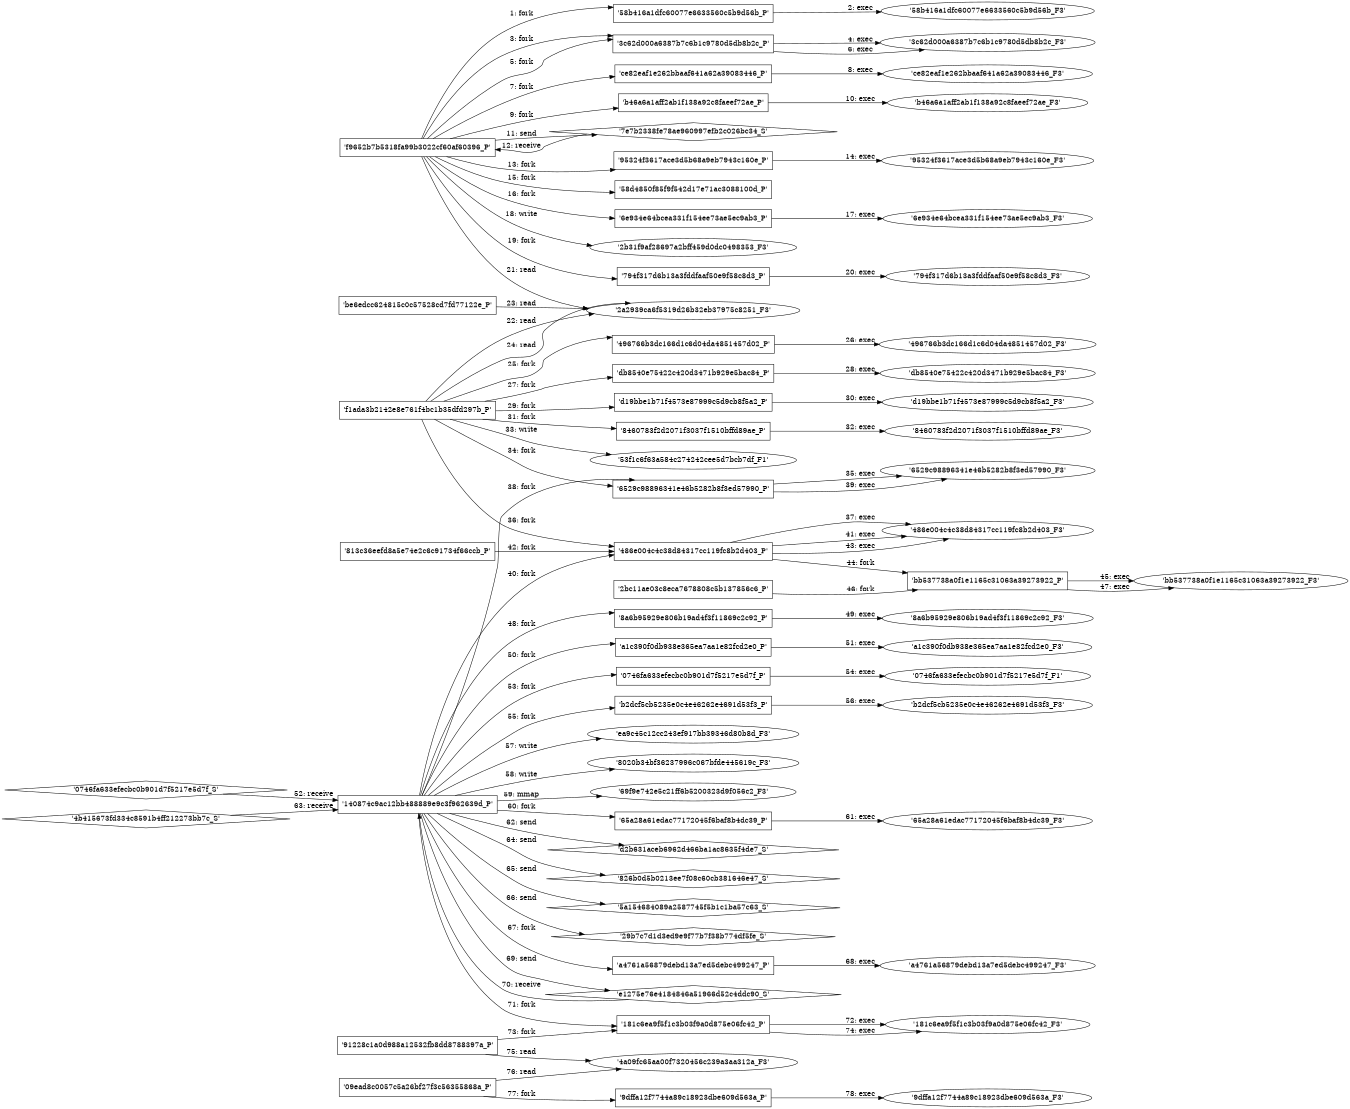 digraph "D:\Learning\Paper\apt\基于CTI的攻击预警\Dataset\攻击图\ASGfromALLCTI\Headache for Cyber Actors Inspires New Attack Techniques.dot" {
rankdir="LR"
size="9"
fixedsize="false"
splines="true"
nodesep=0.3
ranksep=0
fontsize=10
overlap="scalexy"
engine= "neato"
	"'f9652b7b5318fa99b3022cf60af60396_P'" [node_type=Process shape=box]
	"'58b416a1dfc60077e6633560c5b9d56b_P'" [node_type=Process shape=box]
	"'f9652b7b5318fa99b3022cf60af60396_P'" -> "'58b416a1dfc60077e6633560c5b9d56b_P'" [label="1: fork"]
	"'58b416a1dfc60077e6633560c5b9d56b_P'" [node_type=Process shape=box]
	"'58b416a1dfc60077e6633560c5b9d56b_F3'" [node_type=File shape=ellipse]
	"'58b416a1dfc60077e6633560c5b9d56b_P'" -> "'58b416a1dfc60077e6633560c5b9d56b_F3'" [label="2: exec"]
	"'f9652b7b5318fa99b3022cf60af60396_P'" [node_type=Process shape=box]
	"'3c62d000a6387b7c6b1c9780d5db8b2c_P'" [node_type=Process shape=box]
	"'f9652b7b5318fa99b3022cf60af60396_P'" -> "'3c62d000a6387b7c6b1c9780d5db8b2c_P'" [label="3: fork"]
	"'3c62d000a6387b7c6b1c9780d5db8b2c_P'" [node_type=Process shape=box]
	"'3c62d000a6387b7c6b1c9780d5db8b2c_F3'" [node_type=File shape=ellipse]
	"'3c62d000a6387b7c6b1c9780d5db8b2c_P'" -> "'3c62d000a6387b7c6b1c9780d5db8b2c_F3'" [label="4: exec"]
	"'f9652b7b5318fa99b3022cf60af60396_P'" [node_type=Process shape=box]
	"'3c62d000a6387b7c6b1c9780d5db8b2c_P'" [node_type=Process shape=box]
	"'f9652b7b5318fa99b3022cf60af60396_P'" -> "'3c62d000a6387b7c6b1c9780d5db8b2c_P'" [label="5: fork"]
	"'3c62d000a6387b7c6b1c9780d5db8b2c_P'" [node_type=Process shape=box]
	"'3c62d000a6387b7c6b1c9780d5db8b2c_F3'" [node_type=File shape=ellipse]
	"'3c62d000a6387b7c6b1c9780d5db8b2c_P'" -> "'3c62d000a6387b7c6b1c9780d5db8b2c_F3'" [label="6: exec"]
	"'f9652b7b5318fa99b3022cf60af60396_P'" [node_type=Process shape=box]
	"'ce82eaf1e262bbaaf641a62a39083446_P'" [node_type=Process shape=box]
	"'f9652b7b5318fa99b3022cf60af60396_P'" -> "'ce82eaf1e262bbaaf641a62a39083446_P'" [label="7: fork"]
	"'ce82eaf1e262bbaaf641a62a39083446_P'" [node_type=Process shape=box]
	"'ce82eaf1e262bbaaf641a62a39083446_F3'" [node_type=File shape=ellipse]
	"'ce82eaf1e262bbaaf641a62a39083446_P'" -> "'ce82eaf1e262bbaaf641a62a39083446_F3'" [label="8: exec"]
	"'f9652b7b5318fa99b3022cf60af60396_P'" [node_type=Process shape=box]
	"'b46a6a1aff2ab1f138a92c8faeef72ae_P'" [node_type=Process shape=box]
	"'f9652b7b5318fa99b3022cf60af60396_P'" -> "'b46a6a1aff2ab1f138a92c8faeef72ae_P'" [label="9: fork"]
	"'b46a6a1aff2ab1f138a92c8faeef72ae_P'" [node_type=Process shape=box]
	"'b46a6a1aff2ab1f138a92c8faeef72ae_F3'" [node_type=File shape=ellipse]
	"'b46a6a1aff2ab1f138a92c8faeef72ae_P'" -> "'b46a6a1aff2ab1f138a92c8faeef72ae_F3'" [label="10: exec"]
	"'7e7b2338fe78ae960997efb2c026bc34_S'" [node_type=Socket shape=diamond]
	"'f9652b7b5318fa99b3022cf60af60396_P'" [node_type=Process shape=box]
	"'f9652b7b5318fa99b3022cf60af60396_P'" -> "'7e7b2338fe78ae960997efb2c026bc34_S'" [label="11: send"]
	"'7e7b2338fe78ae960997efb2c026bc34_S'" -> "'f9652b7b5318fa99b3022cf60af60396_P'" [label="12: receive"]
	"'f9652b7b5318fa99b3022cf60af60396_P'" [node_type=Process shape=box]
	"'95324f3617ace3d5b68a9eb7943c160e_P'" [node_type=Process shape=box]
	"'f9652b7b5318fa99b3022cf60af60396_P'" -> "'95324f3617ace3d5b68a9eb7943c160e_P'" [label="13: fork"]
	"'95324f3617ace3d5b68a9eb7943c160e_P'" [node_type=Process shape=box]
	"'95324f3617ace3d5b68a9eb7943c160e_F3'" [node_type=File shape=ellipse]
	"'95324f3617ace3d5b68a9eb7943c160e_P'" -> "'95324f3617ace3d5b68a9eb7943c160e_F3'" [label="14: exec"]
	"'f9652b7b5318fa99b3022cf60af60396_P'" [node_type=Process shape=box]
	"'58d4850f85f9f542d17e71ac3088100d_P'" [node_type=Process shape=box]
	"'f9652b7b5318fa99b3022cf60af60396_P'" -> "'58d4850f85f9f542d17e71ac3088100d_P'" [label="15: fork"]
	"'f9652b7b5318fa99b3022cf60af60396_P'" [node_type=Process shape=box]
	"'6e934e64bcea331f154ee73ae5ec9ab3_P'" [node_type=Process shape=box]
	"'f9652b7b5318fa99b3022cf60af60396_P'" -> "'6e934e64bcea331f154ee73ae5ec9ab3_P'" [label="16: fork"]
	"'6e934e64bcea331f154ee73ae5ec9ab3_P'" [node_type=Process shape=box]
	"'6e934e64bcea331f154ee73ae5ec9ab3_F3'" [node_type=File shape=ellipse]
	"'6e934e64bcea331f154ee73ae5ec9ab3_P'" -> "'6e934e64bcea331f154ee73ae5ec9ab3_F3'" [label="17: exec"]
	"'2b31f9af28697a2bff459d0dc0498353_F3'" [node_type=file shape=ellipse]
	"'f9652b7b5318fa99b3022cf60af60396_P'" [node_type=Process shape=box]
	"'f9652b7b5318fa99b3022cf60af60396_P'" -> "'2b31f9af28697a2bff459d0dc0498353_F3'" [label="18: write"]
	"'f9652b7b5318fa99b3022cf60af60396_P'" [node_type=Process shape=box]
	"'794f317d6b13a3fddfaaf50e9f58c8d3_P'" [node_type=Process shape=box]
	"'f9652b7b5318fa99b3022cf60af60396_P'" -> "'794f317d6b13a3fddfaaf50e9f58c8d3_P'" [label="19: fork"]
	"'794f317d6b13a3fddfaaf50e9f58c8d3_P'" [node_type=Process shape=box]
	"'794f317d6b13a3fddfaaf50e9f58c8d3_F3'" [node_type=File shape=ellipse]
	"'794f317d6b13a3fddfaaf50e9f58c8d3_P'" -> "'794f317d6b13a3fddfaaf50e9f58c8d3_F3'" [label="20: exec"]
	"'2a2939ca6f5319d26b32eb37975c8251_F3'" [node_type=file shape=ellipse]
	"'f9652b7b5318fa99b3022cf60af60396_P'" [node_type=Process shape=box]
	"'f9652b7b5318fa99b3022cf60af60396_P'" -> "'2a2939ca6f5319d26b32eb37975c8251_F3'" [label="21: read"]
	"'2a2939ca6f5319d26b32eb37975c8251_F3'" [node_type=file shape=ellipse]
	"'f1ada3b2142e8e761f4bc1b35dfd297b_P'" [node_type=Process shape=box]
	"'f1ada3b2142e8e761f4bc1b35dfd297b_P'" -> "'2a2939ca6f5319d26b32eb37975c8251_F3'" [label="22: read"]
	"'2a2939ca6f5319d26b32eb37975c8251_F3'" [node_type=file shape=ellipse]
	"'be6edcc624815c0c57528cd7fd77122e_P'" [node_type=Process shape=box]
	"'be6edcc624815c0c57528cd7fd77122e_P'" -> "'2a2939ca6f5319d26b32eb37975c8251_F3'" [label="23: read"]
	"'2a2939ca6f5319d26b32eb37975c8251_F3'" [node_type=file shape=ellipse]
	"'f1ada3b2142e8e761f4bc1b35dfd297b_P'" [node_type=Process shape=box]
	"'f1ada3b2142e8e761f4bc1b35dfd297b_P'" -> "'2a2939ca6f5319d26b32eb37975c8251_F3'" [label="24: read"]
	"'f1ada3b2142e8e761f4bc1b35dfd297b_P'" [node_type=Process shape=box]
	"'496766b3dc166d1c6d04da4851457d02_P'" [node_type=Process shape=box]
	"'f1ada3b2142e8e761f4bc1b35dfd297b_P'" -> "'496766b3dc166d1c6d04da4851457d02_P'" [label="25: fork"]
	"'496766b3dc166d1c6d04da4851457d02_P'" [node_type=Process shape=box]
	"'496766b3dc166d1c6d04da4851457d02_F3'" [node_type=File shape=ellipse]
	"'496766b3dc166d1c6d04da4851457d02_P'" -> "'496766b3dc166d1c6d04da4851457d02_F3'" [label="26: exec"]
	"'f1ada3b2142e8e761f4bc1b35dfd297b_P'" [node_type=Process shape=box]
	"'db8540e75422c420d3471b929e5bac84_P'" [node_type=Process shape=box]
	"'f1ada3b2142e8e761f4bc1b35dfd297b_P'" -> "'db8540e75422c420d3471b929e5bac84_P'" [label="27: fork"]
	"'db8540e75422c420d3471b929e5bac84_P'" [node_type=Process shape=box]
	"'db8540e75422c420d3471b929e5bac84_F3'" [node_type=File shape=ellipse]
	"'db8540e75422c420d3471b929e5bac84_P'" -> "'db8540e75422c420d3471b929e5bac84_F3'" [label="28: exec"]
	"'f1ada3b2142e8e761f4bc1b35dfd297b_P'" [node_type=Process shape=box]
	"'d19bbe1b71f4573e87999c5d9cb8f5a2_P'" [node_type=Process shape=box]
	"'f1ada3b2142e8e761f4bc1b35dfd297b_P'" -> "'d19bbe1b71f4573e87999c5d9cb8f5a2_P'" [label="29: fork"]
	"'d19bbe1b71f4573e87999c5d9cb8f5a2_P'" [node_type=Process shape=box]
	"'d19bbe1b71f4573e87999c5d9cb8f5a2_F3'" [node_type=File shape=ellipse]
	"'d19bbe1b71f4573e87999c5d9cb8f5a2_P'" -> "'d19bbe1b71f4573e87999c5d9cb8f5a2_F3'" [label="30: exec"]
	"'f1ada3b2142e8e761f4bc1b35dfd297b_P'" [node_type=Process shape=box]
	"'8460783f2d2071f3037f1510bffd89ae_P'" [node_type=Process shape=box]
	"'f1ada3b2142e8e761f4bc1b35dfd297b_P'" -> "'8460783f2d2071f3037f1510bffd89ae_P'" [label="31: fork"]
	"'8460783f2d2071f3037f1510bffd89ae_P'" [node_type=Process shape=box]
	"'8460783f2d2071f3037f1510bffd89ae_F3'" [node_type=File shape=ellipse]
	"'8460783f2d2071f3037f1510bffd89ae_P'" -> "'8460783f2d2071f3037f1510bffd89ae_F3'" [label="32: exec"]
	"'53f1c6f63a584c274242cee5d7bcb7df_F1'" [node_type=file shape=ellipse]
	"'f1ada3b2142e8e761f4bc1b35dfd297b_P'" [node_type=Process shape=box]
	"'f1ada3b2142e8e761f4bc1b35dfd297b_P'" -> "'53f1c6f63a584c274242cee5d7bcb7df_F1'" [label="33: write"]
	"'f1ada3b2142e8e761f4bc1b35dfd297b_P'" [node_type=Process shape=box]
	"'6529c98896341e46b5282b8f3ed57990_P'" [node_type=Process shape=box]
	"'f1ada3b2142e8e761f4bc1b35dfd297b_P'" -> "'6529c98896341e46b5282b8f3ed57990_P'" [label="34: fork"]
	"'6529c98896341e46b5282b8f3ed57990_P'" [node_type=Process shape=box]
	"'6529c98896341e46b5282b8f3ed57990_F3'" [node_type=File shape=ellipse]
	"'6529c98896341e46b5282b8f3ed57990_P'" -> "'6529c98896341e46b5282b8f3ed57990_F3'" [label="35: exec"]
	"'f1ada3b2142e8e761f4bc1b35dfd297b_P'" [node_type=Process shape=box]
	"'486e004c4c38d84317cc119fc8b2d403_P'" [node_type=Process shape=box]
	"'f1ada3b2142e8e761f4bc1b35dfd297b_P'" -> "'486e004c4c38d84317cc119fc8b2d403_P'" [label="36: fork"]
	"'486e004c4c38d84317cc119fc8b2d403_P'" [node_type=Process shape=box]
	"'486e004c4c38d84317cc119fc8b2d403_F3'" [node_type=File shape=ellipse]
	"'486e004c4c38d84317cc119fc8b2d403_P'" -> "'486e004c4c38d84317cc119fc8b2d403_F3'" [label="37: exec"]
	"'140874c9ac12bb488889e9c3f962639d_P'" [node_type=Process shape=box]
	"'6529c98896341e46b5282b8f3ed57990_P'" [node_type=Process shape=box]
	"'140874c9ac12bb488889e9c3f962639d_P'" -> "'6529c98896341e46b5282b8f3ed57990_P'" [label="38: fork"]
	"'6529c98896341e46b5282b8f3ed57990_P'" [node_type=Process shape=box]
	"'6529c98896341e46b5282b8f3ed57990_F3'" [node_type=File shape=ellipse]
	"'6529c98896341e46b5282b8f3ed57990_P'" -> "'6529c98896341e46b5282b8f3ed57990_F3'" [label="39: exec"]
	"'140874c9ac12bb488889e9c3f962639d_P'" [node_type=Process shape=box]
	"'486e004c4c38d84317cc119fc8b2d403_P'" [node_type=Process shape=box]
	"'140874c9ac12bb488889e9c3f962639d_P'" -> "'486e004c4c38d84317cc119fc8b2d403_P'" [label="40: fork"]
	"'486e004c4c38d84317cc119fc8b2d403_P'" [node_type=Process shape=box]
	"'486e004c4c38d84317cc119fc8b2d403_F3'" [node_type=File shape=ellipse]
	"'486e004c4c38d84317cc119fc8b2d403_P'" -> "'486e004c4c38d84317cc119fc8b2d403_F3'" [label="41: exec"]
	"'813c36eefd8a5e74e2c6c91734f66ccb_P'" [node_type=Process shape=box]
	"'486e004c4c38d84317cc119fc8b2d403_P'" [node_type=Process shape=box]
	"'813c36eefd8a5e74e2c6c91734f66ccb_P'" -> "'486e004c4c38d84317cc119fc8b2d403_P'" [label="42: fork"]
	"'486e004c4c38d84317cc119fc8b2d403_P'" [node_type=Process shape=box]
	"'486e004c4c38d84317cc119fc8b2d403_F3'" [node_type=File shape=ellipse]
	"'486e004c4c38d84317cc119fc8b2d403_P'" -> "'486e004c4c38d84317cc119fc8b2d403_F3'" [label="43: exec"]
	"'486e004c4c38d84317cc119fc8b2d403_P'" [node_type=Process shape=box]
	"'bb537738a0f1e1165c31063a39273922_P'" [node_type=Process shape=box]
	"'486e004c4c38d84317cc119fc8b2d403_P'" -> "'bb537738a0f1e1165c31063a39273922_P'" [label="44: fork"]
	"'bb537738a0f1e1165c31063a39273922_P'" [node_type=Process shape=box]
	"'bb537738a0f1e1165c31063a39273922_F3'" [node_type=File shape=ellipse]
	"'bb537738a0f1e1165c31063a39273922_P'" -> "'bb537738a0f1e1165c31063a39273922_F3'" [label="45: exec"]
	"'2bc11ae03c8eca7678808c5b137856c6_P'" [node_type=Process shape=box]
	"'bb537738a0f1e1165c31063a39273922_P'" [node_type=Process shape=box]
	"'2bc11ae03c8eca7678808c5b137856c6_P'" -> "'bb537738a0f1e1165c31063a39273922_P'" [label="46: fork"]
	"'bb537738a0f1e1165c31063a39273922_P'" [node_type=Process shape=box]
	"'bb537738a0f1e1165c31063a39273922_F3'" [node_type=File shape=ellipse]
	"'bb537738a0f1e1165c31063a39273922_P'" -> "'bb537738a0f1e1165c31063a39273922_F3'" [label="47: exec"]
	"'140874c9ac12bb488889e9c3f962639d_P'" [node_type=Process shape=box]
	"'8a6b95929e806b19ad4f3f11869c2c92_P'" [node_type=Process shape=box]
	"'140874c9ac12bb488889e9c3f962639d_P'" -> "'8a6b95929e806b19ad4f3f11869c2c92_P'" [label="48: fork"]
	"'8a6b95929e806b19ad4f3f11869c2c92_P'" [node_type=Process shape=box]
	"'8a6b95929e806b19ad4f3f11869c2c92_F3'" [node_type=File shape=ellipse]
	"'8a6b95929e806b19ad4f3f11869c2c92_P'" -> "'8a6b95929e806b19ad4f3f11869c2c92_F3'" [label="49: exec"]
	"'140874c9ac12bb488889e9c3f962639d_P'" [node_type=Process shape=box]
	"'a1c390f0db938e365ea7aa1e82fcd2e0_P'" [node_type=Process shape=box]
	"'140874c9ac12bb488889e9c3f962639d_P'" -> "'a1c390f0db938e365ea7aa1e82fcd2e0_P'" [label="50: fork"]
	"'a1c390f0db938e365ea7aa1e82fcd2e0_P'" [node_type=Process shape=box]
	"'a1c390f0db938e365ea7aa1e82fcd2e0_F3'" [node_type=File shape=ellipse]
	"'a1c390f0db938e365ea7aa1e82fcd2e0_P'" -> "'a1c390f0db938e365ea7aa1e82fcd2e0_F3'" [label="51: exec"]
	"'140874c9ac12bb488889e9c3f962639d_P'" [node_type=Process shape=box]
	"'0746fa633efecbc0b901d7f5217e5d7f_S'" [node_type=Socket shape=diamond]
	"'0746fa633efecbc0b901d7f5217e5d7f_S'" -> "'140874c9ac12bb488889e9c3f962639d_P'" [label="52: receive"]
	"'140874c9ac12bb488889e9c3f962639d_P'" [node_type=Process shape=box]
	"'0746fa633efecbc0b901d7f5217e5d7f_P'" [node_type=Process shape=box]
	"'140874c9ac12bb488889e9c3f962639d_P'" -> "'0746fa633efecbc0b901d7f5217e5d7f_P'" [label="53: fork"]
	"'0746fa633efecbc0b901d7f5217e5d7f_P'" [node_type=Process shape=box]
	"'0746fa633efecbc0b901d7f5217e5d7f_F1'" [node_type=File shape=ellipse]
	"'0746fa633efecbc0b901d7f5217e5d7f_P'" -> "'0746fa633efecbc0b901d7f5217e5d7f_F1'" [label="54: exec"]
	"'140874c9ac12bb488889e9c3f962639d_P'" [node_type=Process shape=box]
	"'b2dcf5cb5235e0c4e46262e4691d53f3_P'" [node_type=Process shape=box]
	"'140874c9ac12bb488889e9c3f962639d_P'" -> "'b2dcf5cb5235e0c4e46262e4691d53f3_P'" [label="55: fork"]
	"'b2dcf5cb5235e0c4e46262e4691d53f3_P'" [node_type=Process shape=box]
	"'b2dcf5cb5235e0c4e46262e4691d53f3_F3'" [node_type=File shape=ellipse]
	"'b2dcf5cb5235e0c4e46262e4691d53f3_P'" -> "'b2dcf5cb5235e0c4e46262e4691d53f3_F3'" [label="56: exec"]
	"'ea9c45c12cc243ef917bb39346d80b8d_F3'" [node_type=file shape=ellipse]
	"'140874c9ac12bb488889e9c3f962639d_P'" [node_type=Process shape=box]
	"'140874c9ac12bb488889e9c3f962639d_P'" -> "'ea9c45c12cc243ef917bb39346d80b8d_F3'" [label="57: write"]
	"'8020b34bf36237996c067bfde445619c_F3'" [node_type=file shape=ellipse]
	"'140874c9ac12bb488889e9c3f962639d_P'" [node_type=Process shape=box]
	"'140874c9ac12bb488889e9c3f962639d_P'" -> "'8020b34bf36237996c067bfde445619c_F3'" [label="58: write"]
	"'69f9e742e5c21ff6b5200323d9f056c2_F3'" [node_type=file shape=ellipse]
	"'140874c9ac12bb488889e9c3f962639d_P'" [node_type=Process shape=box]
	"'140874c9ac12bb488889e9c3f962639d_P'" -> "'69f9e742e5c21ff6b5200323d9f056c2_F3'" [label="59: mmap"]
	"'140874c9ac12bb488889e9c3f962639d_P'" [node_type=Process shape=box]
	"'65a28a61edac77172045f6baf8b4dc39_P'" [node_type=Process shape=box]
	"'140874c9ac12bb488889e9c3f962639d_P'" -> "'65a28a61edac77172045f6baf8b4dc39_P'" [label="60: fork"]
	"'65a28a61edac77172045f6baf8b4dc39_P'" [node_type=Process shape=box]
	"'65a28a61edac77172045f6baf8b4dc39_F3'" [node_type=File shape=ellipse]
	"'65a28a61edac77172045f6baf8b4dc39_P'" -> "'65a28a61edac77172045f6baf8b4dc39_F3'" [label="61: exec"]
	"'d2b631aceb6962d466ba1ac8635f4de7_S'" [node_type=Socket shape=diamond]
	"'140874c9ac12bb488889e9c3f962639d_P'" [node_type=Process shape=box]
	"'140874c9ac12bb488889e9c3f962639d_P'" -> "'d2b631aceb6962d466ba1ac8635f4de7_S'" [label="62: send"]
	"'140874c9ac12bb488889e9c3f962639d_P'" [node_type=Process shape=box]
	"'4b415673fd334c8591b4ff212273bb7c_S'" [node_type=Socket shape=diamond]
	"'4b415673fd334c8591b4ff212273bb7c_S'" -> "'140874c9ac12bb488889e9c3f962639d_P'" [label="63: receive"]
	"'826b0d5b0213ee7f08c60cb381646e47_S'" [node_type=Socket shape=diamond]
	"'140874c9ac12bb488889e9c3f962639d_P'" [node_type=Process shape=box]
	"'140874c9ac12bb488889e9c3f962639d_P'" -> "'826b0d5b0213ee7f08c60cb381646e47_S'" [label="64: send"]
	"'5a154684089a2587745f5b1c1ba57c63_S'" [node_type=Socket shape=diamond]
	"'140874c9ac12bb488889e9c3f962639d_P'" [node_type=Process shape=box]
	"'140874c9ac12bb488889e9c3f962639d_P'" -> "'5a154684089a2587745f5b1c1ba57c63_S'" [label="65: send"]
	"'29b7c7d1d3ed9e9f77b7f38b774df5fe_S'" [node_type=Socket shape=diamond]
	"'140874c9ac12bb488889e9c3f962639d_P'" [node_type=Process shape=box]
	"'140874c9ac12bb488889e9c3f962639d_P'" -> "'29b7c7d1d3ed9e9f77b7f38b774df5fe_S'" [label="66: send"]
	"'140874c9ac12bb488889e9c3f962639d_P'" [node_type=Process shape=box]
	"'a4761a56879debd13a7ed5debc499247_P'" [node_type=Process shape=box]
	"'140874c9ac12bb488889e9c3f962639d_P'" -> "'a4761a56879debd13a7ed5debc499247_P'" [label="67: fork"]
	"'a4761a56879debd13a7ed5debc499247_P'" [node_type=Process shape=box]
	"'a4761a56879debd13a7ed5debc499247_F3'" [node_type=File shape=ellipse]
	"'a4761a56879debd13a7ed5debc499247_P'" -> "'a4761a56879debd13a7ed5debc499247_F3'" [label="68: exec"]
	"'e1275e76e4184846a51966d52c4ddc90_S'" [node_type=Socket shape=diamond]
	"'140874c9ac12bb488889e9c3f962639d_P'" [node_type=Process shape=box]
	"'140874c9ac12bb488889e9c3f962639d_P'" -> "'e1275e76e4184846a51966d52c4ddc90_S'" [label="69: send"]
	"'e1275e76e4184846a51966d52c4ddc90_S'" -> "'140874c9ac12bb488889e9c3f962639d_P'" [label="70: receive"]
	"'140874c9ac12bb488889e9c3f962639d_P'" [node_type=Process shape=box]
	"'181c6ea9f5f1c3b03f9a0d875e06fc42_P'" [node_type=Process shape=box]
	"'140874c9ac12bb488889e9c3f962639d_P'" -> "'181c6ea9f5f1c3b03f9a0d875e06fc42_P'" [label="71: fork"]
	"'181c6ea9f5f1c3b03f9a0d875e06fc42_P'" [node_type=Process shape=box]
	"'181c6ea9f5f1c3b03f9a0d875e06fc42_F3'" [node_type=File shape=ellipse]
	"'181c6ea9f5f1c3b03f9a0d875e06fc42_P'" -> "'181c6ea9f5f1c3b03f9a0d875e06fc42_F3'" [label="72: exec"]
	"'91228c1a0d988a12532fb8dd8788397a_P'" [node_type=Process shape=box]
	"'181c6ea9f5f1c3b03f9a0d875e06fc42_P'" [node_type=Process shape=box]
	"'91228c1a0d988a12532fb8dd8788397a_P'" -> "'181c6ea9f5f1c3b03f9a0d875e06fc42_P'" [label="73: fork"]
	"'181c6ea9f5f1c3b03f9a0d875e06fc42_P'" [node_type=Process shape=box]
	"'181c6ea9f5f1c3b03f9a0d875e06fc42_F3'" [node_type=File shape=ellipse]
	"'181c6ea9f5f1c3b03f9a0d875e06fc42_P'" -> "'181c6ea9f5f1c3b03f9a0d875e06fc42_F3'" [label="74: exec"]
	"'4a09fc65aa00f7320456c239a3aa312a_F3'" [node_type=file shape=ellipse]
	"'91228c1a0d988a12532fb8dd8788397a_P'" [node_type=Process shape=box]
	"'91228c1a0d988a12532fb8dd8788397a_P'" -> "'4a09fc65aa00f7320456c239a3aa312a_F3'" [label="75: read"]
	"'4a09fc65aa00f7320456c239a3aa312a_F3'" [node_type=file shape=ellipse]
	"'09ead8c0057c5a26bf27f3c56355868a_P'" [node_type=Process shape=box]
	"'09ead8c0057c5a26bf27f3c56355868a_P'" -> "'4a09fc65aa00f7320456c239a3aa312a_F3'" [label="76: read"]
	"'09ead8c0057c5a26bf27f3c56355868a_P'" [node_type=Process shape=box]
	"'9dffa12f7744a89c18923dbe609d563a_P'" [node_type=Process shape=box]
	"'09ead8c0057c5a26bf27f3c56355868a_P'" -> "'9dffa12f7744a89c18923dbe609d563a_P'" [label="77: fork"]
	"'9dffa12f7744a89c18923dbe609d563a_P'" [node_type=Process shape=box]
	"'9dffa12f7744a89c18923dbe609d563a_F3'" [node_type=File shape=ellipse]
	"'9dffa12f7744a89c18923dbe609d563a_P'" -> "'9dffa12f7744a89c18923dbe609d563a_F3'" [label="78: exec"]
}
